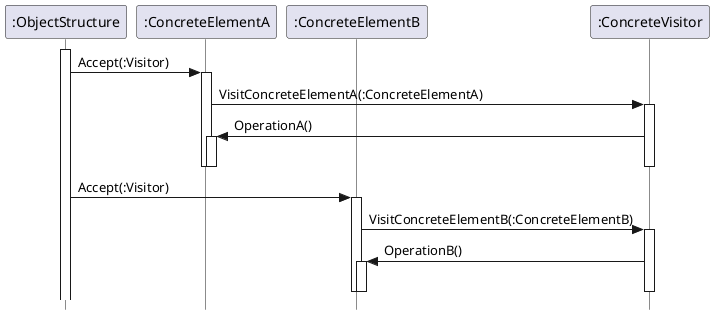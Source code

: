 ﻿@startuml
skinparam style strictuml
skinparam backgroundColor transparent
skinparam defaultFontName Arial
skinparam noteFontName Courier New
skinparam packageStyle rect
' hack for bug
skinparam lifelineStrategy nosolid

participant ":ObjectStructure" as o
participant ":ConcreteElementA" as ca
participant ":ConcreteElementB" as cb
participant ":ConcreteVisitor" as v
activate o
o -> ca : Accept(:Visitor)
activate ca
ca -> v : VisitConcreteElementA(:ConcreteElementA)
activate v
v -> ca : OperationA()
activate ca
deactivate ca
deactivate v
deactivate ca
o -> cb : Accept(:Visitor)
activate cb
cb -> v : VisitConcreteElementB(:ConcreteElementB)
activate v
v -> cb : OperationB()
activate cb
deactivate cb
deactivate v
deactivate cb

@enduml